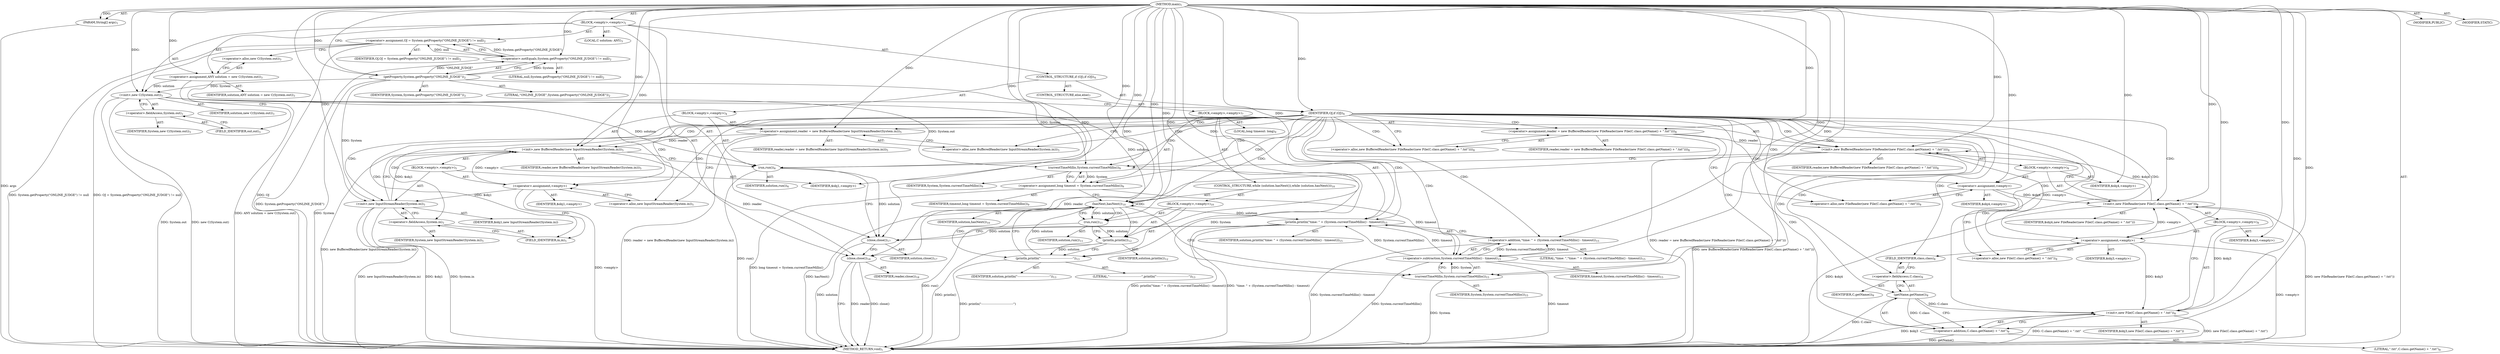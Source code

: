 digraph "main" {  
"19" [label = <(METHOD,main)<SUB>1</SUB>> ]
"20" [label = <(PARAM,String[] args)<SUB>1</SUB>> ]
"21" [label = <(BLOCK,&lt;empty&gt;,&lt;empty&gt;)<SUB>1</SUB>> ]
"22" [label = <(&lt;operator&gt;.assignment,OJ = System.getProperty(&quot;ONLINE_JUDGE&quot;) != null)<SUB>2</SUB>> ]
"23" [label = <(IDENTIFIER,OJ,OJ = System.getProperty(&quot;ONLINE_JUDGE&quot;) != null)<SUB>2</SUB>> ]
"24" [label = <(&lt;operator&gt;.notEquals,System.getProperty(&quot;ONLINE_JUDGE&quot;) != null)<SUB>2</SUB>> ]
"25" [label = <(getProperty,System.getProperty(&quot;ONLINE_JUDGE&quot;))<SUB>2</SUB>> ]
"26" [label = <(IDENTIFIER,System,System.getProperty(&quot;ONLINE_JUDGE&quot;))<SUB>2</SUB>> ]
"27" [label = <(LITERAL,&quot;ONLINE_JUDGE&quot;,System.getProperty(&quot;ONLINE_JUDGE&quot;))<SUB>2</SUB>> ]
"28" [label = <(LITERAL,null,System.getProperty(&quot;ONLINE_JUDGE&quot;) != null)<SUB>2</SUB>> ]
"4" [label = <(LOCAL,C solution: ANY)<SUB>3</SUB>> ]
"29" [label = <(&lt;operator&gt;.assignment,ANY solution = new C(System.out))<SUB>3</SUB>> ]
"30" [label = <(IDENTIFIER,solution,ANY solution = new C(System.out))<SUB>3</SUB>> ]
"31" [label = <(&lt;operator&gt;.alloc,new C(System.out))<SUB>3</SUB>> ]
"32" [label = <(&lt;init&gt;,new C(System.out))<SUB>3</SUB>> ]
"3" [label = <(IDENTIFIER,solution,new C(System.out))<SUB>3</SUB>> ]
"33" [label = <(&lt;operator&gt;.fieldAccess,System.out)<SUB>3</SUB>> ]
"34" [label = <(IDENTIFIER,System,new C(System.out))<SUB>3</SUB>> ]
"35" [label = <(FIELD_IDENTIFIER,out,out)<SUB>3</SUB>> ]
"36" [label = <(CONTROL_STRUCTURE,if (OJ),if (OJ))<SUB>4</SUB>> ]
"37" [label = <(IDENTIFIER,OJ,if (OJ))<SUB>4</SUB>> ]
"38" [label = <(BLOCK,&lt;empty&gt;,&lt;empty&gt;)<SUB>4</SUB>> ]
"39" [label = <(&lt;operator&gt;.assignment,reader = new BufferedReader(new InputStreamReader(System.in)))<SUB>5</SUB>> ]
"40" [label = <(IDENTIFIER,reader,reader = new BufferedReader(new InputStreamReader(System.in)))<SUB>5</SUB>> ]
"41" [label = <(&lt;operator&gt;.alloc,new BufferedReader(new InputStreamReader(System.in)))<SUB>5</SUB>> ]
"42" [label = <(&lt;init&gt;,new BufferedReader(new InputStreamReader(System.in)))<SUB>5</SUB>> ]
"43" [label = <(IDENTIFIER,reader,new BufferedReader(new InputStreamReader(System.in)))<SUB>5</SUB>> ]
"44" [label = <(BLOCK,&lt;empty&gt;,&lt;empty&gt;)<SUB>5</SUB>> ]
"45" [label = <(&lt;operator&gt;.assignment,&lt;empty&gt;)> ]
"46" [label = <(IDENTIFIER,$obj1,&lt;empty&gt;)> ]
"47" [label = <(&lt;operator&gt;.alloc,new InputStreamReader(System.in))<SUB>5</SUB>> ]
"48" [label = <(&lt;init&gt;,new InputStreamReader(System.in))<SUB>5</SUB>> ]
"49" [label = <(IDENTIFIER,$obj1,new InputStreamReader(System.in))> ]
"50" [label = <(&lt;operator&gt;.fieldAccess,System.in)<SUB>5</SUB>> ]
"51" [label = <(IDENTIFIER,System,new InputStreamReader(System.in))<SUB>5</SUB>> ]
"52" [label = <(FIELD_IDENTIFIER,in,in)<SUB>5</SUB>> ]
"53" [label = <(IDENTIFIER,$obj1,&lt;empty&gt;)> ]
"54" [label = <(run,run())<SUB>6</SUB>> ]
"55" [label = <(IDENTIFIER,solution,run())<SUB>6</SUB>> ]
"56" [label = <(CONTROL_STRUCTURE,else,else)<SUB>7</SUB>> ]
"57" [label = <(BLOCK,&lt;empty&gt;,&lt;empty&gt;)<SUB>7</SUB>> ]
"58" [label = <(&lt;operator&gt;.assignment,reader = new BufferedReader(new FileReader(new File(C.class.getName() + &quot;.txt&quot;))))<SUB>8</SUB>> ]
"59" [label = <(IDENTIFIER,reader,reader = new BufferedReader(new FileReader(new File(C.class.getName() + &quot;.txt&quot;))))<SUB>8</SUB>> ]
"60" [label = <(&lt;operator&gt;.alloc,new BufferedReader(new FileReader(new File(C.class.getName() + &quot;.txt&quot;))))<SUB>8</SUB>> ]
"61" [label = <(&lt;init&gt;,new BufferedReader(new FileReader(new File(C.class.getName() + &quot;.txt&quot;))))<SUB>8</SUB>> ]
"62" [label = <(IDENTIFIER,reader,new BufferedReader(new FileReader(new File(C.class.getName() + &quot;.txt&quot;))))<SUB>8</SUB>> ]
"63" [label = <(BLOCK,&lt;empty&gt;,&lt;empty&gt;)<SUB>8</SUB>> ]
"64" [label = <(&lt;operator&gt;.assignment,&lt;empty&gt;)> ]
"65" [label = <(IDENTIFIER,$obj4,&lt;empty&gt;)> ]
"66" [label = <(&lt;operator&gt;.alloc,new FileReader(new File(C.class.getName() + &quot;.txt&quot;)))<SUB>8</SUB>> ]
"67" [label = <(&lt;init&gt;,new FileReader(new File(C.class.getName() + &quot;.txt&quot;)))<SUB>8</SUB>> ]
"68" [label = <(IDENTIFIER,$obj4,new FileReader(new File(C.class.getName() + &quot;.txt&quot;)))> ]
"69" [label = <(BLOCK,&lt;empty&gt;,&lt;empty&gt;)<SUB>8</SUB>> ]
"70" [label = <(&lt;operator&gt;.assignment,&lt;empty&gt;)> ]
"71" [label = <(IDENTIFIER,$obj3,&lt;empty&gt;)> ]
"72" [label = <(&lt;operator&gt;.alloc,new File(C.class.getName() + &quot;.txt&quot;))<SUB>8</SUB>> ]
"73" [label = <(&lt;init&gt;,new File(C.class.getName() + &quot;.txt&quot;))<SUB>8</SUB>> ]
"74" [label = <(IDENTIFIER,$obj3,new File(C.class.getName() + &quot;.txt&quot;))> ]
"75" [label = <(&lt;operator&gt;.addition,C.class.getName() + &quot;.txt&quot;)<SUB>8</SUB>> ]
"76" [label = <(getName,getName())<SUB>8</SUB>> ]
"77" [label = <(&lt;operator&gt;.fieldAccess,C.class)<SUB>8</SUB>> ]
"78" [label = <(IDENTIFIER,C,getName())<SUB>8</SUB>> ]
"79" [label = <(FIELD_IDENTIFIER,class,class)<SUB>8</SUB>> ]
"80" [label = <(LITERAL,&quot;.txt&quot;,C.class.getName() + &quot;.txt&quot;)<SUB>8</SUB>> ]
"81" [label = <(IDENTIFIER,$obj3,&lt;empty&gt;)> ]
"82" [label = <(IDENTIFIER,$obj4,&lt;empty&gt;)> ]
"83" [label = <(LOCAL,long timeout: long)<SUB>9</SUB>> ]
"84" [label = <(&lt;operator&gt;.assignment,long timeout = System.currentTimeMillis())<SUB>9</SUB>> ]
"85" [label = <(IDENTIFIER,timeout,long timeout = System.currentTimeMillis())<SUB>9</SUB>> ]
"86" [label = <(currentTimeMillis,System.currentTimeMillis())<SUB>9</SUB>> ]
"87" [label = <(IDENTIFIER,System,System.currentTimeMillis())<SUB>9</SUB>> ]
"88" [label = <(CONTROL_STRUCTURE,while (solution.hasNext()),while (solution.hasNext()))<SUB>10</SUB>> ]
"89" [label = <(hasNext,hasNext())<SUB>10</SUB>> ]
"90" [label = <(IDENTIFIER,solution,hasNext())<SUB>10</SUB>> ]
"91" [label = <(BLOCK,&lt;empty&gt;,&lt;empty&gt;)<SUB>10</SUB>> ]
"92" [label = <(run,run())<SUB>11</SUB>> ]
"93" [label = <(IDENTIFIER,solution,run())<SUB>11</SUB>> ]
"94" [label = <(println,println())<SUB>12</SUB>> ]
"95" [label = <(IDENTIFIER,solution,println())<SUB>12</SUB>> ]
"96" [label = <(println,println(&quot;----------------------------------&quot;))<SUB>13</SUB>> ]
"97" [label = <(IDENTIFIER,solution,println(&quot;----------------------------------&quot;))<SUB>13</SUB>> ]
"98" [label = <(LITERAL,&quot;----------------------------------&quot;,println(&quot;----------------------------------&quot;))<SUB>13</SUB>> ]
"99" [label = <(println,println(&quot;time: &quot; + (System.currentTimeMillis() - timeout)))<SUB>15</SUB>> ]
"100" [label = <(IDENTIFIER,solution,println(&quot;time: &quot; + (System.currentTimeMillis() - timeout)))<SUB>15</SUB>> ]
"101" [label = <(&lt;operator&gt;.addition,&quot;time: &quot; + (System.currentTimeMillis() - timeout))<SUB>15</SUB>> ]
"102" [label = <(LITERAL,&quot;time: &quot;,&quot;time: &quot; + (System.currentTimeMillis() - timeout))<SUB>15</SUB>> ]
"103" [label = <(&lt;operator&gt;.subtraction,System.currentTimeMillis() - timeout)<SUB>15</SUB>> ]
"104" [label = <(currentTimeMillis,System.currentTimeMillis())<SUB>15</SUB>> ]
"105" [label = <(IDENTIFIER,System,System.currentTimeMillis())<SUB>15</SUB>> ]
"106" [label = <(IDENTIFIER,timeout,System.currentTimeMillis() - timeout)<SUB>15</SUB>> ]
"107" [label = <(close,close())<SUB>17</SUB>> ]
"108" [label = <(IDENTIFIER,solution,close())<SUB>17</SUB>> ]
"109" [label = <(close,close())<SUB>18</SUB>> ]
"110" [label = <(IDENTIFIER,reader,close())<SUB>18</SUB>> ]
"111" [label = <(MODIFIER,PUBLIC)> ]
"112" [label = <(MODIFIER,STATIC)> ]
"113" [label = <(METHOD_RETURN,void)<SUB>1</SUB>> ]
  "19" -> "20"  [ label = "AST: "] 
  "19" -> "21"  [ label = "AST: "] 
  "19" -> "111"  [ label = "AST: "] 
  "19" -> "112"  [ label = "AST: "] 
  "19" -> "113"  [ label = "AST: "] 
  "21" -> "22"  [ label = "AST: "] 
  "21" -> "4"  [ label = "AST: "] 
  "21" -> "29"  [ label = "AST: "] 
  "21" -> "32"  [ label = "AST: "] 
  "21" -> "36"  [ label = "AST: "] 
  "21" -> "107"  [ label = "AST: "] 
  "21" -> "109"  [ label = "AST: "] 
  "22" -> "23"  [ label = "AST: "] 
  "22" -> "24"  [ label = "AST: "] 
  "24" -> "25"  [ label = "AST: "] 
  "24" -> "28"  [ label = "AST: "] 
  "25" -> "26"  [ label = "AST: "] 
  "25" -> "27"  [ label = "AST: "] 
  "29" -> "30"  [ label = "AST: "] 
  "29" -> "31"  [ label = "AST: "] 
  "32" -> "3"  [ label = "AST: "] 
  "32" -> "33"  [ label = "AST: "] 
  "33" -> "34"  [ label = "AST: "] 
  "33" -> "35"  [ label = "AST: "] 
  "36" -> "37"  [ label = "AST: "] 
  "36" -> "38"  [ label = "AST: "] 
  "36" -> "56"  [ label = "AST: "] 
  "38" -> "39"  [ label = "AST: "] 
  "38" -> "42"  [ label = "AST: "] 
  "38" -> "54"  [ label = "AST: "] 
  "39" -> "40"  [ label = "AST: "] 
  "39" -> "41"  [ label = "AST: "] 
  "42" -> "43"  [ label = "AST: "] 
  "42" -> "44"  [ label = "AST: "] 
  "44" -> "45"  [ label = "AST: "] 
  "44" -> "48"  [ label = "AST: "] 
  "44" -> "53"  [ label = "AST: "] 
  "45" -> "46"  [ label = "AST: "] 
  "45" -> "47"  [ label = "AST: "] 
  "48" -> "49"  [ label = "AST: "] 
  "48" -> "50"  [ label = "AST: "] 
  "50" -> "51"  [ label = "AST: "] 
  "50" -> "52"  [ label = "AST: "] 
  "54" -> "55"  [ label = "AST: "] 
  "56" -> "57"  [ label = "AST: "] 
  "57" -> "58"  [ label = "AST: "] 
  "57" -> "61"  [ label = "AST: "] 
  "57" -> "83"  [ label = "AST: "] 
  "57" -> "84"  [ label = "AST: "] 
  "57" -> "88"  [ label = "AST: "] 
  "57" -> "99"  [ label = "AST: "] 
  "58" -> "59"  [ label = "AST: "] 
  "58" -> "60"  [ label = "AST: "] 
  "61" -> "62"  [ label = "AST: "] 
  "61" -> "63"  [ label = "AST: "] 
  "63" -> "64"  [ label = "AST: "] 
  "63" -> "67"  [ label = "AST: "] 
  "63" -> "82"  [ label = "AST: "] 
  "64" -> "65"  [ label = "AST: "] 
  "64" -> "66"  [ label = "AST: "] 
  "67" -> "68"  [ label = "AST: "] 
  "67" -> "69"  [ label = "AST: "] 
  "69" -> "70"  [ label = "AST: "] 
  "69" -> "73"  [ label = "AST: "] 
  "69" -> "81"  [ label = "AST: "] 
  "70" -> "71"  [ label = "AST: "] 
  "70" -> "72"  [ label = "AST: "] 
  "73" -> "74"  [ label = "AST: "] 
  "73" -> "75"  [ label = "AST: "] 
  "75" -> "76"  [ label = "AST: "] 
  "75" -> "80"  [ label = "AST: "] 
  "76" -> "77"  [ label = "AST: "] 
  "77" -> "78"  [ label = "AST: "] 
  "77" -> "79"  [ label = "AST: "] 
  "84" -> "85"  [ label = "AST: "] 
  "84" -> "86"  [ label = "AST: "] 
  "86" -> "87"  [ label = "AST: "] 
  "88" -> "89"  [ label = "AST: "] 
  "88" -> "91"  [ label = "AST: "] 
  "89" -> "90"  [ label = "AST: "] 
  "91" -> "92"  [ label = "AST: "] 
  "91" -> "94"  [ label = "AST: "] 
  "91" -> "96"  [ label = "AST: "] 
  "92" -> "93"  [ label = "AST: "] 
  "94" -> "95"  [ label = "AST: "] 
  "96" -> "97"  [ label = "AST: "] 
  "96" -> "98"  [ label = "AST: "] 
  "99" -> "100"  [ label = "AST: "] 
  "99" -> "101"  [ label = "AST: "] 
  "101" -> "102"  [ label = "AST: "] 
  "101" -> "103"  [ label = "AST: "] 
  "103" -> "104"  [ label = "AST: "] 
  "103" -> "106"  [ label = "AST: "] 
  "104" -> "105"  [ label = "AST: "] 
  "107" -> "108"  [ label = "AST: "] 
  "109" -> "110"  [ label = "AST: "] 
  "22" -> "31"  [ label = "CFG: "] 
  "29" -> "35"  [ label = "CFG: "] 
  "32" -> "37"  [ label = "CFG: "] 
  "107" -> "109"  [ label = "CFG: "] 
  "109" -> "113"  [ label = "CFG: "] 
  "24" -> "22"  [ label = "CFG: "] 
  "31" -> "29"  [ label = "CFG: "] 
  "33" -> "32"  [ label = "CFG: "] 
  "37" -> "41"  [ label = "CFG: "] 
  "37" -> "60"  [ label = "CFG: "] 
  "25" -> "24"  [ label = "CFG: "] 
  "35" -> "33"  [ label = "CFG: "] 
  "39" -> "47"  [ label = "CFG: "] 
  "42" -> "54"  [ label = "CFG: "] 
  "54" -> "107"  [ label = "CFG: "] 
  "41" -> "39"  [ label = "CFG: "] 
  "58" -> "66"  [ label = "CFG: "] 
  "61" -> "86"  [ label = "CFG: "] 
  "84" -> "89"  [ label = "CFG: "] 
  "99" -> "107"  [ label = "CFG: "] 
  "45" -> "52"  [ label = "CFG: "] 
  "48" -> "42"  [ label = "CFG: "] 
  "60" -> "58"  [ label = "CFG: "] 
  "86" -> "84"  [ label = "CFG: "] 
  "89" -> "92"  [ label = "CFG: "] 
  "89" -> "104"  [ label = "CFG: "] 
  "101" -> "99"  [ label = "CFG: "] 
  "47" -> "45"  [ label = "CFG: "] 
  "50" -> "48"  [ label = "CFG: "] 
  "64" -> "72"  [ label = "CFG: "] 
  "67" -> "61"  [ label = "CFG: "] 
  "92" -> "94"  [ label = "CFG: "] 
  "94" -> "96"  [ label = "CFG: "] 
  "96" -> "89"  [ label = "CFG: "] 
  "103" -> "101"  [ label = "CFG: "] 
  "52" -> "50"  [ label = "CFG: "] 
  "66" -> "64"  [ label = "CFG: "] 
  "104" -> "103"  [ label = "CFG: "] 
  "70" -> "79"  [ label = "CFG: "] 
  "73" -> "67"  [ label = "CFG: "] 
  "72" -> "70"  [ label = "CFG: "] 
  "75" -> "73"  [ label = "CFG: "] 
  "76" -> "75"  [ label = "CFG: "] 
  "77" -> "76"  [ label = "CFG: "] 
  "79" -> "77"  [ label = "CFG: "] 
  "19" -> "25"  [ label = "CFG: "] 
  "20" -> "113"  [ label = "DDG: args"] 
  "25" -> "113"  [ label = "DDG: System"] 
  "24" -> "113"  [ label = "DDG: System.getProperty(&quot;ONLINE_JUDGE&quot;)"] 
  "22" -> "113"  [ label = "DDG: System.getProperty(&quot;ONLINE_JUDGE&quot;) != null"] 
  "22" -> "113"  [ label = "DDG: OJ = System.getProperty(&quot;ONLINE_JUDGE&quot;) != null"] 
  "29" -> "113"  [ label = "DDG: ANY solution = new C(System.out)"] 
  "32" -> "113"  [ label = "DDG: System.out"] 
  "32" -> "113"  [ label = "DDG: new C(System.out)"] 
  "58" -> "113"  [ label = "DDG: reader = new BufferedReader(new FileReader(new File(C.class.getName() + &quot;.txt&quot;)))"] 
  "67" -> "113"  [ label = "DDG: $obj4"] 
  "70" -> "113"  [ label = "DDG: &lt;empty&gt;"] 
  "73" -> "113"  [ label = "DDG: $obj3"] 
  "76" -> "113"  [ label = "DDG: C.class"] 
  "75" -> "113"  [ label = "DDG: getName()"] 
  "73" -> "113"  [ label = "DDG: C.class.getName() + &quot;.txt&quot;"] 
  "73" -> "113"  [ label = "DDG: new File(C.class.getName() + &quot;.txt&quot;)"] 
  "67" -> "113"  [ label = "DDG: new FileReader(new File(C.class.getName() + &quot;.txt&quot;))"] 
  "61" -> "113"  [ label = "DDG: new BufferedReader(new FileReader(new File(C.class.getName() + &quot;.txt&quot;)))"] 
  "84" -> "113"  [ label = "DDG: long timeout = System.currentTimeMillis()"] 
  "89" -> "113"  [ label = "DDG: hasNext()"] 
  "104" -> "113"  [ label = "DDG: System"] 
  "103" -> "113"  [ label = "DDG: System.currentTimeMillis()"] 
  "103" -> "113"  [ label = "DDG: timeout"] 
  "101" -> "113"  [ label = "DDG: System.currentTimeMillis() - timeout"] 
  "99" -> "113"  [ label = "DDG: &quot;time: &quot; + (System.currentTimeMillis() - timeout)"] 
  "99" -> "113"  [ label = "DDG: println(&quot;time: &quot; + (System.currentTimeMillis() - timeout))"] 
  "92" -> "113"  [ label = "DDG: run()"] 
  "94" -> "113"  [ label = "DDG: println()"] 
  "96" -> "113"  [ label = "DDG: println(&quot;----------------------------------&quot;)"] 
  "39" -> "113"  [ label = "DDG: reader = new BufferedReader(new InputStreamReader(System.in))"] 
  "45" -> "113"  [ label = "DDG: &lt;empty&gt;"] 
  "48" -> "113"  [ label = "DDG: $obj1"] 
  "48" -> "113"  [ label = "DDG: System.in"] 
  "48" -> "113"  [ label = "DDG: new InputStreamReader(System.in)"] 
  "42" -> "113"  [ label = "DDG: new BufferedReader(new InputStreamReader(System.in))"] 
  "54" -> "113"  [ label = "DDG: run()"] 
  "107" -> "113"  [ label = "DDG: solution"] 
  "109" -> "113"  [ label = "DDG: reader"] 
  "109" -> "113"  [ label = "DDG: close()"] 
  "22" -> "113"  [ label = "DDG: OJ"] 
  "19" -> "20"  [ label = "DDG: "] 
  "24" -> "22"  [ label = "DDG: System.getProperty(&quot;ONLINE_JUDGE&quot;)"] 
  "24" -> "22"  [ label = "DDG: null"] 
  "19" -> "29"  [ label = "DDG: "] 
  "29" -> "32"  [ label = "DDG: solution"] 
  "19" -> "32"  [ label = "DDG: "] 
  "25" -> "32"  [ label = "DDG: System"] 
  "19" -> "37"  [ label = "DDG: "] 
  "99" -> "107"  [ label = "DDG: solution"] 
  "54" -> "107"  [ label = "DDG: solution"] 
  "19" -> "107"  [ label = "DDG: "] 
  "61" -> "109"  [ label = "DDG: reader"] 
  "42" -> "109"  [ label = "DDG: reader"] 
  "19" -> "109"  [ label = "DDG: "] 
  "25" -> "24"  [ label = "DDG: System"] 
  "25" -> "24"  [ label = "DDG: &quot;ONLINE_JUDGE&quot;"] 
  "19" -> "24"  [ label = "DDG: "] 
  "19" -> "39"  [ label = "DDG: "] 
  "19" -> "25"  [ label = "DDG: "] 
  "39" -> "42"  [ label = "DDG: reader"] 
  "19" -> "42"  [ label = "DDG: "] 
  "45" -> "42"  [ label = "DDG: &lt;empty&gt;"] 
  "48" -> "42"  [ label = "DDG: $obj1"] 
  "32" -> "54"  [ label = "DDG: solution"] 
  "19" -> "54"  [ label = "DDG: "] 
  "19" -> "58"  [ label = "DDG: "] 
  "86" -> "84"  [ label = "DDG: System"] 
  "19" -> "45"  [ label = "DDG: "] 
  "19" -> "53"  [ label = "DDG: "] 
  "58" -> "61"  [ label = "DDG: reader"] 
  "19" -> "61"  [ label = "DDG: "] 
  "70" -> "61"  [ label = "DDG: &lt;empty&gt;"] 
  "67" -> "61"  [ label = "DDG: $obj4"] 
  "89" -> "99"  [ label = "DDG: solution"] 
  "19" -> "99"  [ label = "DDG: "] 
  "103" -> "99"  [ label = "DDG: System.currentTimeMillis()"] 
  "103" -> "99"  [ label = "DDG: timeout"] 
  "45" -> "48"  [ label = "DDG: $obj1"] 
  "19" -> "48"  [ label = "DDG: "] 
  "25" -> "48"  [ label = "DDG: System"] 
  "19" -> "64"  [ label = "DDG: "] 
  "19" -> "82"  [ label = "DDG: "] 
  "25" -> "86"  [ label = "DDG: System"] 
  "32" -> "86"  [ label = "DDG: System.out"] 
  "19" -> "86"  [ label = "DDG: "] 
  "32" -> "89"  [ label = "DDG: solution"] 
  "96" -> "89"  [ label = "DDG: solution"] 
  "19" -> "89"  [ label = "DDG: "] 
  "19" -> "101"  [ label = "DDG: "] 
  "103" -> "101"  [ label = "DDG: System.currentTimeMillis()"] 
  "103" -> "101"  [ label = "DDG: timeout"] 
  "64" -> "67"  [ label = "DDG: $obj4"] 
  "19" -> "67"  [ label = "DDG: "] 
  "70" -> "67"  [ label = "DDG: &lt;empty&gt;"] 
  "73" -> "67"  [ label = "DDG: $obj3"] 
  "89" -> "92"  [ label = "DDG: solution"] 
  "19" -> "92"  [ label = "DDG: "] 
  "92" -> "94"  [ label = "DDG: solution"] 
  "19" -> "94"  [ label = "DDG: "] 
  "94" -> "96"  [ label = "DDG: solution"] 
  "19" -> "96"  [ label = "DDG: "] 
  "104" -> "103"  [ label = "DDG: System"] 
  "84" -> "103"  [ label = "DDG: timeout"] 
  "19" -> "103"  [ label = "DDG: "] 
  "19" -> "70"  [ label = "DDG: "] 
  "19" -> "81"  [ label = "DDG: "] 
  "86" -> "104"  [ label = "DDG: System"] 
  "19" -> "104"  [ label = "DDG: "] 
  "70" -> "73"  [ label = "DDG: $obj3"] 
  "19" -> "73"  [ label = "DDG: "] 
  "76" -> "73"  [ label = "DDG: C.class"] 
  "76" -> "75"  [ label = "DDG: C.class"] 
  "19" -> "75"  [ label = "DDG: "] 
  "37" -> "47"  [ label = "CDG: "] 
  "37" -> "48"  [ label = "CDG: "] 
  "37" -> "60"  [ label = "CDG: "] 
  "37" -> "73"  [ label = "CDG: "] 
  "37" -> "77"  [ label = "CDG: "] 
  "37" -> "64"  [ label = "CDG: "] 
  "37" -> "42"  [ label = "CDG: "] 
  "37" -> "89"  [ label = "CDG: "] 
  "37" -> "66"  [ label = "CDG: "] 
  "37" -> "75"  [ label = "CDG: "] 
  "37" -> "52"  [ label = "CDG: "] 
  "37" -> "99"  [ label = "CDG: "] 
  "37" -> "84"  [ label = "CDG: "] 
  "37" -> "72"  [ label = "CDG: "] 
  "37" -> "103"  [ label = "CDG: "] 
  "37" -> "67"  [ label = "CDG: "] 
  "37" -> "104"  [ label = "CDG: "] 
  "37" -> "45"  [ label = "CDG: "] 
  "37" -> "76"  [ label = "CDG: "] 
  "37" -> "50"  [ label = "CDG: "] 
  "37" -> "101"  [ label = "CDG: "] 
  "37" -> "54"  [ label = "CDG: "] 
  "37" -> "79"  [ label = "CDG: "] 
  "37" -> "58"  [ label = "CDG: "] 
  "37" -> "61"  [ label = "CDG: "] 
  "37" -> "41"  [ label = "CDG: "] 
  "37" -> "70"  [ label = "CDG: "] 
  "37" -> "39"  [ label = "CDG: "] 
  "37" -> "86"  [ label = "CDG: "] 
  "89" -> "94"  [ label = "CDG: "] 
  "89" -> "96"  [ label = "CDG: "] 
  "89" -> "89"  [ label = "CDG: "] 
  "89" -> "92"  [ label = "CDG: "] 
}
